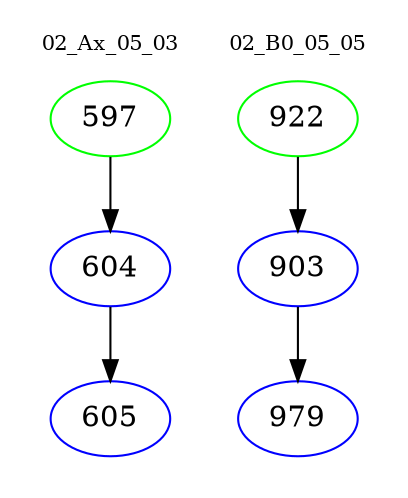 digraph{
subgraph cluster_0 {
color = white
label = "02_Ax_05_03";
fontsize=10;
T0_597 [label="597", color="green"]
T0_597 -> T0_604 [color="black"]
T0_604 [label="604", color="blue"]
T0_604 -> T0_605 [color="black"]
T0_605 [label="605", color="blue"]
}
subgraph cluster_1 {
color = white
label = "02_B0_05_05";
fontsize=10;
T1_922 [label="922", color="green"]
T1_922 -> T1_903 [color="black"]
T1_903 [label="903", color="blue"]
T1_903 -> T1_979 [color="black"]
T1_979 [label="979", color="blue"]
}
}
